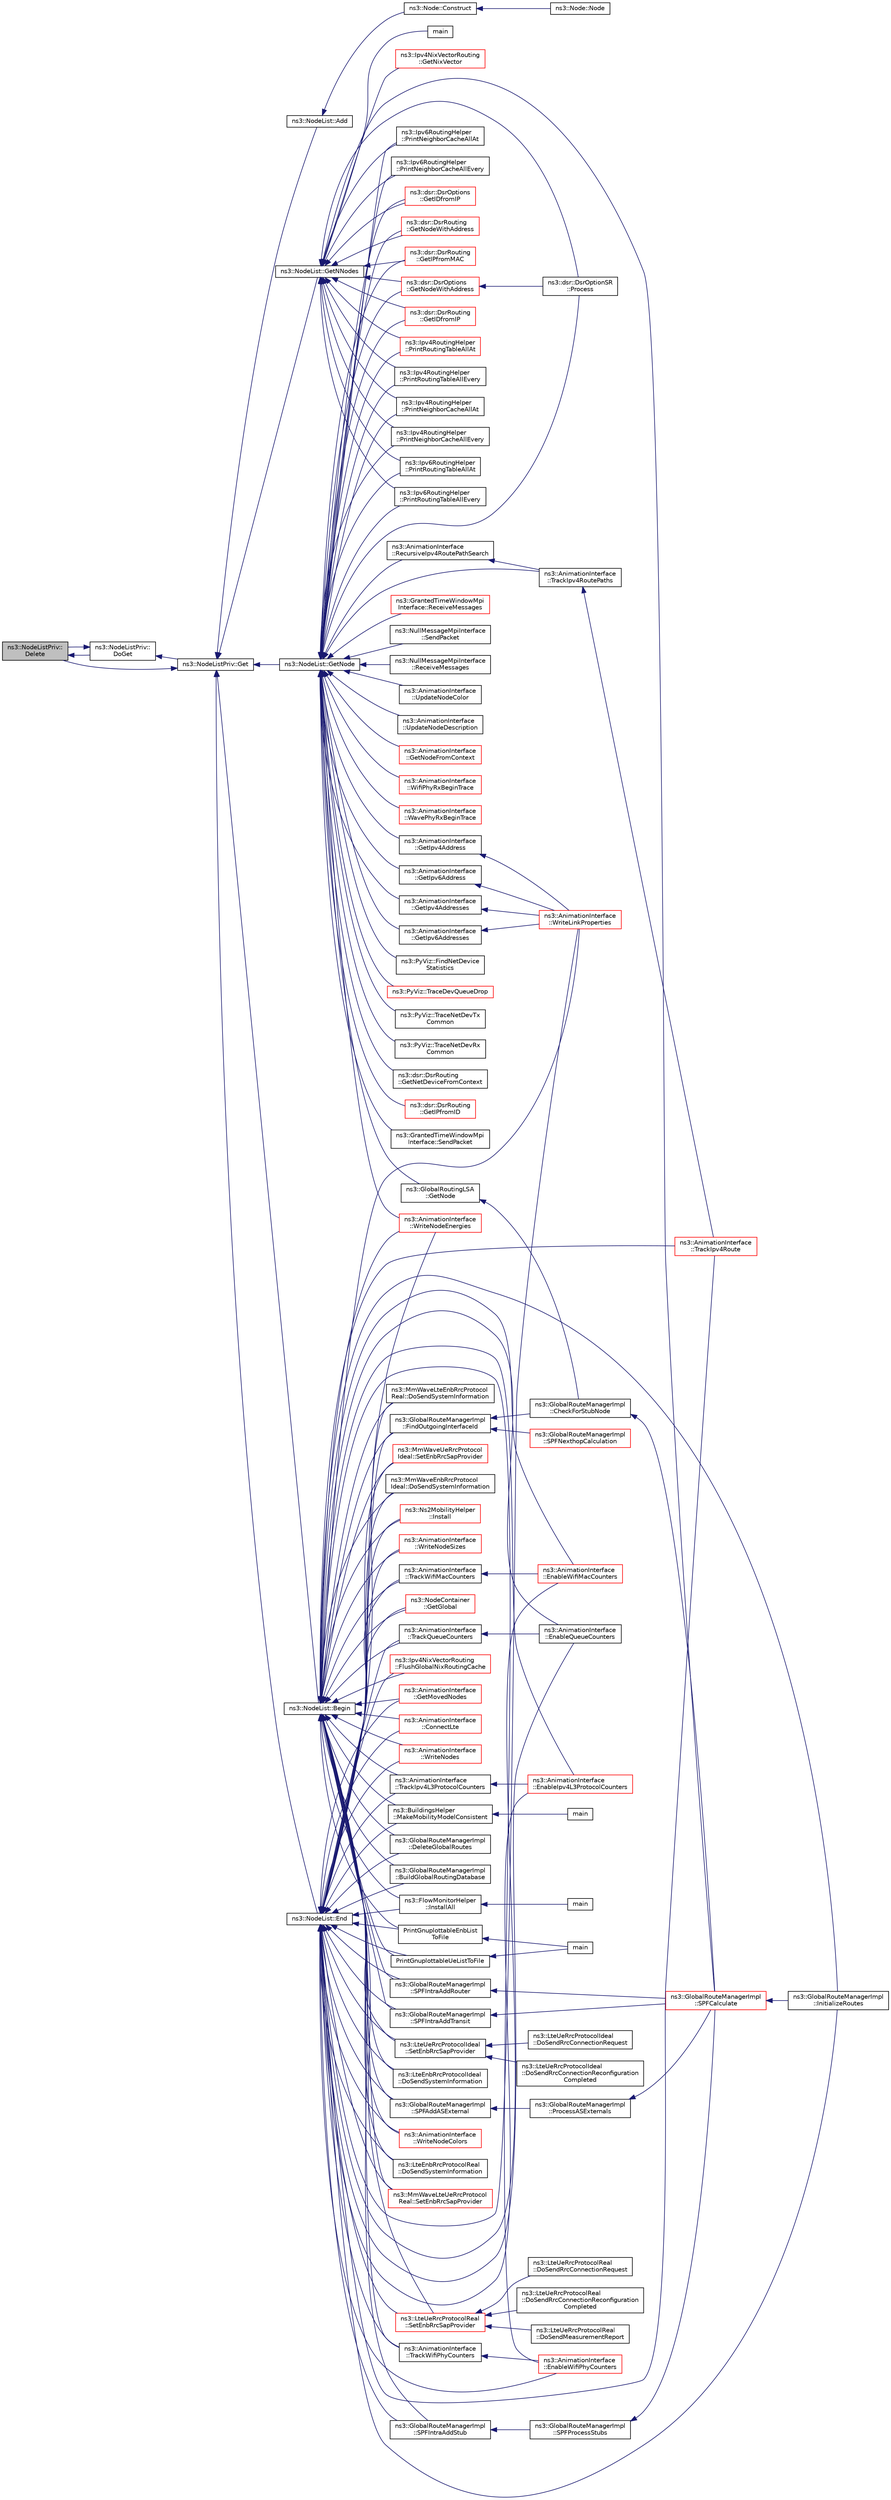 digraph "ns3::NodeListPriv::Delete"
{
  edge [fontname="Helvetica",fontsize="10",labelfontname="Helvetica",labelfontsize="10"];
  node [fontname="Helvetica",fontsize="10",shape=record];
  rankdir="LR";
  Node1 [label="ns3::NodeListPriv::\lDelete",height=0.2,width=0.4,color="black", fillcolor="grey75", style="filled", fontcolor="black"];
  Node1 -> Node2 [dir="back",color="midnightblue",fontsize="10",style="solid"];
  Node2 [label="ns3::NodeListPriv::\lDoGet",height=0.2,width=0.4,color="black", fillcolor="white", style="filled",URL="$d4/d49/classns3_1_1NodeListPriv.html#a6f0222de939567a488905f1c6876c4ca",tooltip="Get the node list object. "];
  Node2 -> Node3 [dir="back",color="midnightblue",fontsize="10",style="solid"];
  Node3 [label="ns3::NodeListPriv::Get",height=0.2,width=0.4,color="black", fillcolor="white", style="filled",URL="$d4/d49/classns3_1_1NodeListPriv.html#a746ce1482b3c1cf31d5a50cd55cffa92",tooltip="Get the node list object. "];
  Node3 -> Node1 [dir="back",color="midnightblue",fontsize="10",style="solid"];
  Node3 -> Node4 [dir="back",color="midnightblue",fontsize="10",style="solid"];
  Node4 [label="ns3::NodeList::Add",height=0.2,width=0.4,color="black", fillcolor="white", style="filled",URL="$d0/dd8/classns3_1_1NodeList.html#a92f9b44065e4f643bf8071a30ccddff6"];
  Node4 -> Node5 [dir="back",color="midnightblue",fontsize="10",style="solid"];
  Node5 [label="ns3::Node::Construct",height=0.2,width=0.4,color="black", fillcolor="white", style="filled",URL="$dd/ded/classns3_1_1Node.html#a42d5825649aeb147d7e5e49067b4bcb7",tooltip="Finish node&#39;s construction by setting the correct node ID. "];
  Node5 -> Node6 [dir="back",color="midnightblue",fontsize="10",style="solid"];
  Node6 [label="ns3::Node::Node",height=0.2,width=0.4,color="black", fillcolor="white", style="filled",URL="$dd/ded/classns3_1_1Node.html#acafd181365f06486940e936c90e90e21"];
  Node3 -> Node7 [dir="back",color="midnightblue",fontsize="10",style="solid"];
  Node7 [label="ns3::NodeList::Begin",height=0.2,width=0.4,color="black", fillcolor="white", style="filled",URL="$d0/dd8/classns3_1_1NodeList.html#a93d2211831f5cb71d1dbb721e2721d7f"];
  Node7 -> Node8 [dir="back",color="midnightblue",fontsize="10",style="solid"];
  Node8 [label="ns3::BuildingsHelper\l::MakeMobilityModelConsistent",height=0.2,width=0.4,color="black", fillcolor="white", style="filled",URL="$d6/d04/classns3_1_1BuildingsHelper.html#a1ba0e6a41145c830b79105bef420b883"];
  Node8 -> Node9 [dir="back",color="midnightblue",fontsize="10",style="solid"];
  Node9 [label="main",height=0.2,width=0.4,color="black", fillcolor="white", style="filled",URL="$d4/da7/lena-profiling_8cc.html#a0ddf1224851353fc92bfbff6f499fa97"];
  Node7 -> Node10 [dir="back",color="midnightblue",fontsize="10",style="solid"];
  Node10 [label="ns3::FlowMonitorHelper\l::InstallAll",height=0.2,width=0.4,color="black", fillcolor="white", style="filled",URL="$d5/d2d/classns3_1_1FlowMonitorHelper.html#a722b383a10c5a959576f3bfee8d4374f",tooltip="Enable flow monitoring on all nodes. "];
  Node10 -> Node11 [dir="back",color="midnightblue",fontsize="10",style="solid"];
  Node11 [label="main",height=0.2,width=0.4,color="black", fillcolor="white", style="filled",URL="$d3/d7b/adaptive-red-tests_8cc.html#a0ddf1224851353fc92bfbff6f499fa97"];
  Node7 -> Node12 [dir="back",color="midnightblue",fontsize="10",style="solid"];
  Node12 [label="ns3::GlobalRouteManagerImpl\l::DeleteGlobalRoutes",height=0.2,width=0.4,color="black", fillcolor="white", style="filled",URL="$d5/dab/classns3_1_1GlobalRouteManagerImpl.html#a74aa2a4b5dc2015b6424cb307fcc2d1a",tooltip="Delete all static routes on all nodes that have a GlobalRouterInterface. "];
  Node7 -> Node13 [dir="back",color="midnightblue",fontsize="10",style="solid"];
  Node13 [label="ns3::GlobalRouteManagerImpl\l::BuildGlobalRoutingDatabase",height=0.2,width=0.4,color="black", fillcolor="white", style="filled",URL="$d5/dab/classns3_1_1GlobalRouteManagerImpl.html#a4354ed5c5b4b26f9593991e9254a1370",tooltip="Build the routing database by gathering Link State Advertisements from each node exporting a GlobalRo..."];
  Node7 -> Node14 [dir="back",color="midnightblue",fontsize="10",style="solid"];
  Node14 [label="ns3::GlobalRouteManagerImpl\l::InitializeRoutes",height=0.2,width=0.4,color="black", fillcolor="white", style="filled",URL="$d5/dab/classns3_1_1GlobalRouteManagerImpl.html#a25f57b2c41927c1a3f0bbba596accb6b",tooltip="Compute routes using a Dijkstra SPF computation and populate per-node forwarding tables. "];
  Node7 -> Node15 [dir="back",color="midnightblue",fontsize="10",style="solid"];
  Node15 [label="ns3::GlobalRouteManagerImpl\l::SPFAddASExternal",height=0.2,width=0.4,color="black", fillcolor="white", style="filled",URL="$d5/dab/classns3_1_1GlobalRouteManagerImpl.html#a0ccd93a5b90948571d2b762d4219c65d",tooltip="Add an external route to the routing tables. "];
  Node15 -> Node16 [dir="back",color="midnightblue",fontsize="10",style="solid"];
  Node16 [label="ns3::GlobalRouteManagerImpl\l::ProcessASExternals",height=0.2,width=0.4,color="black", fillcolor="white", style="filled",URL="$d5/dab/classns3_1_1GlobalRouteManagerImpl.html#a1b3aa701b33156b04d351f33e3ebdcb4",tooltip="Process Autonomous Systems (AS) External LSA. "];
  Node16 -> Node17 [dir="back",color="midnightblue",fontsize="10",style="solid"];
  Node17 [label="ns3::GlobalRouteManagerImpl\l::SPFCalculate",height=0.2,width=0.4,color="red", fillcolor="white", style="filled",URL="$d5/dab/classns3_1_1GlobalRouteManagerImpl.html#a03cdea3013a73c90ae8d67946b237c45",tooltip="Calculate the shortest path first (SPF) tree. "];
  Node17 -> Node14 [dir="back",color="midnightblue",fontsize="10",style="solid"];
  Node7 -> Node18 [dir="back",color="midnightblue",fontsize="10",style="solid"];
  Node18 [label="ns3::GlobalRouteManagerImpl\l::SPFIntraAddStub",height=0.2,width=0.4,color="black", fillcolor="white", style="filled",URL="$d5/dab/classns3_1_1GlobalRouteManagerImpl.html#ac939f5c304a02470c566b99699db402c",tooltip="Add a stub to the routing tables. "];
  Node18 -> Node19 [dir="back",color="midnightblue",fontsize="10",style="solid"];
  Node19 [label="ns3::GlobalRouteManagerImpl\l::SPFProcessStubs",height=0.2,width=0.4,color="black", fillcolor="white", style="filled",URL="$d5/dab/classns3_1_1GlobalRouteManagerImpl.html#a3d43e1ea8faefbbb7139b2ede6315cbb",tooltip="Process Stub nodes. "];
  Node19 -> Node17 [dir="back",color="midnightblue",fontsize="10",style="solid"];
  Node7 -> Node20 [dir="back",color="midnightblue",fontsize="10",style="solid"];
  Node20 [label="ns3::GlobalRouteManagerImpl\l::FindOutgoingInterfaceId",height=0.2,width=0.4,color="black", fillcolor="white", style="filled",URL="$d5/dab/classns3_1_1GlobalRouteManagerImpl.html#a55b3c7bf042d95de52cf56cc6699dc9a",tooltip="Return the interface number corresponding to a given IP address and mask. "];
  Node20 -> Node21 [dir="back",color="midnightblue",fontsize="10",style="solid"];
  Node21 [label="ns3::GlobalRouteManagerImpl\l::SPFNexthopCalculation",height=0.2,width=0.4,color="red", fillcolor="white", style="filled",URL="$d5/dab/classns3_1_1GlobalRouteManagerImpl.html#ab082a78c423009f77c9cfe9018d40021",tooltip="Calculate nexthop from root through V (parent) to vertex W (destination) with given distance from roo..."];
  Node20 -> Node22 [dir="back",color="midnightblue",fontsize="10",style="solid"];
  Node22 [label="ns3::GlobalRouteManagerImpl\l::CheckForStubNode",height=0.2,width=0.4,color="black", fillcolor="white", style="filled",URL="$d5/dab/classns3_1_1GlobalRouteManagerImpl.html#a84085f1fc0b4d7c9d18bf0145df3e01c",tooltip="Test if a node is a stub, from an OSPF sense. "];
  Node22 -> Node17 [dir="back",color="midnightblue",fontsize="10",style="solid"];
  Node7 -> Node23 [dir="back",color="midnightblue",fontsize="10",style="solid"];
  Node23 [label="ns3::GlobalRouteManagerImpl\l::SPFIntraAddRouter",height=0.2,width=0.4,color="black", fillcolor="white", style="filled",URL="$d5/dab/classns3_1_1GlobalRouteManagerImpl.html#adc0725b441a01d02bc4db842771a36d5",tooltip="Add a host route to the routing tables. "];
  Node23 -> Node17 [dir="back",color="midnightblue",fontsize="10",style="solid"];
  Node7 -> Node24 [dir="back",color="midnightblue",fontsize="10",style="solid"];
  Node24 [label="ns3::GlobalRouteManagerImpl\l::SPFIntraAddTransit",height=0.2,width=0.4,color="black", fillcolor="white", style="filled",URL="$d5/dab/classns3_1_1GlobalRouteManagerImpl.html#aaafd698f94e453e3fe41f08bd62867be",tooltip="Add a transit to the routing tables. "];
  Node24 -> Node17 [dir="back",color="midnightblue",fontsize="10",style="solid"];
  Node7 -> Node25 [dir="back",color="midnightblue",fontsize="10",style="solid"];
  Node25 [label="PrintGnuplottableUeListToFile",height=0.2,width=0.4,color="black", fillcolor="white", style="filled",URL="$d9/d7b/lena-distributed-ffr_8cc.html#ad818a3dd4c090b8ecaba926e5272c409"];
  Node25 -> Node26 [dir="back",color="midnightblue",fontsize="10",style="solid"];
  Node26 [label="main",height=0.2,width=0.4,color="black", fillcolor="white", style="filled",URL="$d9/d7b/lena-distributed-ffr_8cc.html#a0ddf1224851353fc92bfbff6f499fa97"];
  Node7 -> Node27 [dir="back",color="midnightblue",fontsize="10",style="solid"];
  Node27 [label="PrintGnuplottableEnbList\lToFile",height=0.2,width=0.4,color="black", fillcolor="white", style="filled",URL="$d9/d7b/lena-distributed-ffr_8cc.html#a7e3aa5272ba032faa7717e0f3ba2f73d"];
  Node27 -> Node26 [dir="back",color="midnightblue",fontsize="10",style="solid"];
  Node7 -> Node28 [dir="back",color="midnightblue",fontsize="10",style="solid"];
  Node28 [label="ns3::LteUeRrcProtocolIdeal\l::SetEnbRrcSapProvider",height=0.2,width=0.4,color="black", fillcolor="white", style="filled",URL="$de/dc6/classns3_1_1LteUeRrcProtocolIdeal.html#a86373f892a016ce3ea48859450e5bdd9"];
  Node28 -> Node29 [dir="back",color="midnightblue",fontsize="10",style="solid"];
  Node29 [label="ns3::LteUeRrcProtocolIdeal\l::DoSendRrcConnectionRequest",height=0.2,width=0.4,color="black", fillcolor="white", style="filled",URL="$de/dc6/classns3_1_1LteUeRrcProtocolIdeal.html#aba69a27c58dff7088f0b9e84da9c830c"];
  Node28 -> Node30 [dir="back",color="midnightblue",fontsize="10",style="solid"];
  Node30 [label="ns3::LteUeRrcProtocolIdeal\l::DoSendRrcConnectionReconfiguration\lCompleted",height=0.2,width=0.4,color="black", fillcolor="white", style="filled",URL="$de/dc6/classns3_1_1LteUeRrcProtocolIdeal.html#a7a67d7e0ca99d8085900dd73cbc694b6"];
  Node7 -> Node31 [dir="back",color="midnightblue",fontsize="10",style="solid"];
  Node31 [label="ns3::LteEnbRrcProtocolIdeal\l::DoSendSystemInformation",height=0.2,width=0.4,color="black", fillcolor="white", style="filled",URL="$d4/d63/classns3_1_1LteEnbRrcProtocolIdeal.html#ae0152051aabf49a2f42ba5c5a651a2a5"];
  Node7 -> Node32 [dir="back",color="midnightblue",fontsize="10",style="solid"];
  Node32 [label="ns3::LteUeRrcProtocolReal\l::SetEnbRrcSapProvider",height=0.2,width=0.4,color="red", fillcolor="white", style="filled",URL="$df/d48/classns3_1_1LteUeRrcProtocolReal.html#a332253a9f192cd34ed5e8840ce84e474"];
  Node32 -> Node33 [dir="back",color="midnightblue",fontsize="10",style="solid"];
  Node33 [label="ns3::LteUeRrcProtocolReal\l::DoSendRrcConnectionRequest",height=0.2,width=0.4,color="black", fillcolor="white", style="filled",URL="$df/d48/classns3_1_1LteUeRrcProtocolReal.html#af1f7ba46dc2b2a1e13dcde81ec7afea4"];
  Node32 -> Node34 [dir="back",color="midnightblue",fontsize="10",style="solid"];
  Node34 [label="ns3::LteUeRrcProtocolReal\l::DoSendRrcConnectionReconfiguration\lCompleted",height=0.2,width=0.4,color="black", fillcolor="white", style="filled",URL="$df/d48/classns3_1_1LteUeRrcProtocolReal.html#a3f28203afd2430174ef52e0a37708ff1"];
  Node32 -> Node35 [dir="back",color="midnightblue",fontsize="10",style="solid"];
  Node35 [label="ns3::LteUeRrcProtocolReal\l::DoSendMeasurementReport",height=0.2,width=0.4,color="black", fillcolor="white", style="filled",URL="$df/d48/classns3_1_1LteUeRrcProtocolReal.html#ac41ee20df1ad7487e5567e42af85a240"];
  Node7 -> Node36 [dir="back",color="midnightblue",fontsize="10",style="solid"];
  Node36 [label="ns3::LteEnbRrcProtocolReal\l::DoSendSystemInformation",height=0.2,width=0.4,color="black", fillcolor="white", style="filled",URL="$d0/d88/classns3_1_1LteEnbRrcProtocolReal.html#a7e03d04b3442cee4c3debfbb3f8b6e74"];
  Node7 -> Node37 [dir="back",color="midnightblue",fontsize="10",style="solid"];
  Node37 [label="ns3::MmWaveLteUeRrcProtocol\lReal::SetEnbRrcSapProvider",height=0.2,width=0.4,color="red", fillcolor="white", style="filled",URL="$df/d69/classns3_1_1MmWaveLteUeRrcProtocolReal.html#adbb0955b254fae63826a9f90c8dc2113"];
  Node7 -> Node38 [dir="back",color="midnightblue",fontsize="10",style="solid"];
  Node38 [label="ns3::MmWaveLteEnbRrcProtocol\lReal::DoSendSystemInformation",height=0.2,width=0.4,color="black", fillcolor="white", style="filled",URL="$dd/dda/classns3_1_1MmWaveLteEnbRrcProtocolReal.html#a9ab6593e094fbacc948e933c1ae5d20a"];
  Node7 -> Node39 [dir="back",color="midnightblue",fontsize="10",style="solid"];
  Node39 [label="ns3::MmWaveUeRrcProtocol\lIdeal::SetEnbRrcSapProvider",height=0.2,width=0.4,color="red", fillcolor="white", style="filled",URL="$d3/d0f/classns3_1_1MmWaveUeRrcProtocolIdeal.html#adff64b34a950c009747c19c5510700bf"];
  Node7 -> Node40 [dir="back",color="midnightblue",fontsize="10",style="solid"];
  Node40 [label="ns3::MmWaveEnbRrcProtocol\lIdeal::DoSendSystemInformation",height=0.2,width=0.4,color="black", fillcolor="white", style="filled",URL="$d1/d90/classns3_1_1MmWaveEnbRrcProtocolIdeal.html#ace31b251b4e6641dad8e995e2b38e3fe"];
  Node7 -> Node41 [dir="back",color="midnightblue",fontsize="10",style="solid"];
  Node41 [label="ns3::Ns2MobilityHelper\l::Install",height=0.2,width=0.4,color="red", fillcolor="white", style="filled",URL="$d1/d5b/classns3_1_1Ns2MobilityHelper.html#ae54f17492e3efd54ff7501566fc6e9cf"];
  Node7 -> Node42 [dir="back",color="midnightblue",fontsize="10",style="solid"];
  Node42 [label="ns3::AnimationInterface\l::EnableWifiPhyCounters",height=0.2,width=0.4,color="red", fillcolor="white", style="filled",URL="$d6/d1a/classns3_1_1AnimationInterface.html#a9e0e3d4c754d00f9f2030a35a664ee26",tooltip="Enable tracking of Wifi Phy Counters such as TxDrop, RxDrop. "];
  Node7 -> Node43 [dir="back",color="midnightblue",fontsize="10",style="solid"];
  Node43 [label="ns3::AnimationInterface\l::EnableWifiMacCounters",height=0.2,width=0.4,color="red", fillcolor="white", style="filled",URL="$d6/d1a/classns3_1_1AnimationInterface.html#aa3c65722df896f7ebd0543bbe8d8be4b",tooltip="Enable tracking of Wifi Mac Counters such as Tx, TxDrop, Rx, RxDrop. "];
  Node7 -> Node44 [dir="back",color="midnightblue",fontsize="10",style="solid"];
  Node44 [label="ns3::AnimationInterface\l::EnableQueueCounters",height=0.2,width=0.4,color="black", fillcolor="white", style="filled",URL="$d6/d1a/classns3_1_1AnimationInterface.html#ae521d5b7b73a3dbc990d8660a2f978a9",tooltip="Enable tracking of Queue Counters such as Enqueue, Dequeue, Queue Drops. "];
  Node7 -> Node45 [dir="back",color="midnightblue",fontsize="10",style="solid"];
  Node45 [label="ns3::AnimationInterface\l::EnableIpv4L3ProtocolCounters",height=0.2,width=0.4,color="red", fillcolor="white", style="filled",URL="$d6/d1a/classns3_1_1AnimationInterface.html#a4c348971ef3ec69828cf81ecb6dea2c4",tooltip="Enable tracking of Ipv4 L3 Protocol Counters such as Tx, Rx, Drop. "];
  Node7 -> Node46 [dir="back",color="midnightblue",fontsize="10",style="solid"];
  Node46 [label="ns3::AnimationInterface\l::GetMovedNodes",height=0.2,width=0.4,color="red", fillcolor="white", style="filled",URL="$d6/d1a/classns3_1_1AnimationInterface.html#a8300c09c59cb4030840a9b1dc683cdc3"];
  Node7 -> Node47 [dir="back",color="midnightblue",fontsize="10",style="solid"];
  Node47 [label="ns3::AnimationInterface\l::ConnectLte",height=0.2,width=0.4,color="red", fillcolor="white", style="filled",URL="$d6/d1a/classns3_1_1AnimationInterface.html#a921e35bb00b2d0032dde4147bd2a200e",tooltip="Connect LTE function. "];
  Node7 -> Node48 [dir="back",color="midnightblue",fontsize="10",style="solid"];
  Node48 [label="ns3::AnimationInterface\l::WriteLinkProperties",height=0.2,width=0.4,color="red", fillcolor="white", style="filled",URL="$d6/d1a/classns3_1_1AnimationInterface.html#a458296bfceb6bd8b53b4c9bf38b5fdc7",tooltip="Write link properties function. "];
  Node7 -> Node49 [dir="back",color="midnightblue",fontsize="10",style="solid"];
  Node49 [label="ns3::AnimationInterface\l::WriteNodes",height=0.2,width=0.4,color="red", fillcolor="white", style="filled",URL="$d6/d1a/classns3_1_1AnimationInterface.html#abf98081f1a5ff14401187b5e135aa6a9",tooltip="Write nodes function. "];
  Node7 -> Node50 [dir="back",color="midnightblue",fontsize="10",style="solid"];
  Node50 [label="ns3::AnimationInterface\l::WriteNodeColors",height=0.2,width=0.4,color="red", fillcolor="white", style="filled",URL="$d6/d1a/classns3_1_1AnimationInterface.html#ac5c5f326ca346e340a0a3e9ec50d94ee",tooltip="Write node colors function. "];
  Node7 -> Node51 [dir="back",color="midnightblue",fontsize="10",style="solid"];
  Node51 [label="ns3::AnimationInterface\l::WriteNodeSizes",height=0.2,width=0.4,color="red", fillcolor="white", style="filled",URL="$d6/d1a/classns3_1_1AnimationInterface.html#a085198bcb57441ab8d46790e5dccf2e3",tooltip="Write node sizes function. "];
  Node7 -> Node52 [dir="back",color="midnightblue",fontsize="10",style="solid"];
  Node52 [label="ns3::AnimationInterface\l::WriteNodeEnergies",height=0.2,width=0.4,color="red", fillcolor="white", style="filled",URL="$d6/d1a/classns3_1_1AnimationInterface.html#a8a7475d05d49943291911223cc4d4276",tooltip="Write node energies function. "];
  Node7 -> Node53 [dir="back",color="midnightblue",fontsize="10",style="solid"];
  Node53 [label="ns3::AnimationInterface\l::TrackQueueCounters",height=0.2,width=0.4,color="black", fillcolor="white", style="filled",URL="$d6/d1a/classns3_1_1AnimationInterface.html#a0a01b75b4ad3aa055bf877a4c0cf8262",tooltip="Track queue counters function. "];
  Node53 -> Node44 [dir="back",color="midnightblue",fontsize="10",style="solid"];
  Node7 -> Node54 [dir="back",color="midnightblue",fontsize="10",style="solid"];
  Node54 [label="ns3::AnimationInterface\l::TrackWifiMacCounters",height=0.2,width=0.4,color="black", fillcolor="white", style="filled",URL="$d6/d1a/classns3_1_1AnimationInterface.html#ad9f148d5ae0c5e95fdafe3f853f7d585",tooltip="Track wifi MAC counters function. "];
  Node54 -> Node43 [dir="back",color="midnightblue",fontsize="10",style="solid"];
  Node7 -> Node55 [dir="back",color="midnightblue",fontsize="10",style="solid"];
  Node55 [label="ns3::AnimationInterface\l::TrackWifiPhyCounters",height=0.2,width=0.4,color="black", fillcolor="white", style="filled",URL="$d6/d1a/classns3_1_1AnimationInterface.html#a5305dd33917a4c394b1c44ab5ae41bc9",tooltip="Track wifi phy counters function. "];
  Node55 -> Node42 [dir="back",color="midnightblue",fontsize="10",style="solid"];
  Node7 -> Node56 [dir="back",color="midnightblue",fontsize="10",style="solid"];
  Node56 [label="ns3::AnimationInterface\l::TrackIpv4L3ProtocolCounters",height=0.2,width=0.4,color="black", fillcolor="white", style="filled",URL="$d6/d1a/classns3_1_1AnimationInterface.html#aec7103d50811eae3919df131fa2afab2",tooltip="Track IPv4 L3 protocol counters function. "];
  Node56 -> Node45 [dir="back",color="midnightblue",fontsize="10",style="solid"];
  Node7 -> Node57 [dir="back",color="midnightblue",fontsize="10",style="solid"];
  Node57 [label="ns3::AnimationInterface\l::TrackIpv4Route",height=0.2,width=0.4,color="red", fillcolor="white", style="filled",URL="$d6/d1a/classns3_1_1AnimationInterface.html#a9af10e9e963b8bcd3eae43d63025dac0",tooltip="Track IPv4 router function. "];
  Node7 -> Node58 [dir="back",color="midnightblue",fontsize="10",style="solid"];
  Node58 [label="ns3::NodeContainer\l::GetGlobal",height=0.2,width=0.4,color="red", fillcolor="white", style="filled",URL="$df/d97/classns3_1_1NodeContainer.html#a687e8f9ceb74d0ce3b06591c9f44c9ed",tooltip="Create a NodeContainer that contains a list of all nodes created through NodeContainer::Create() and ..."];
  Node7 -> Node59 [dir="back",color="midnightblue",fontsize="10",style="solid"];
  Node59 [label="ns3::Ipv4NixVectorRouting\l::FlushGlobalNixRoutingCache",height=0.2,width=0.4,color="red", fillcolor="white", style="filled",URL="$dd/db8/classns3_1_1Ipv4NixVectorRouting.html#acbd7460ba116c4b5ff830fb1d60a13ea",tooltip="Called when run-time link topology change occurs which iterates through the node list and flushes any..."];
  Node3 -> Node60 [dir="back",color="midnightblue",fontsize="10",style="solid"];
  Node60 [label="ns3::NodeList::End",height=0.2,width=0.4,color="black", fillcolor="white", style="filled",URL="$d0/dd8/classns3_1_1NodeList.html#a027a558c16e6078e25c7ffc67becb559"];
  Node60 -> Node8 [dir="back",color="midnightblue",fontsize="10",style="solid"];
  Node60 -> Node10 [dir="back",color="midnightblue",fontsize="10",style="solid"];
  Node60 -> Node12 [dir="back",color="midnightblue",fontsize="10",style="solid"];
  Node60 -> Node13 [dir="back",color="midnightblue",fontsize="10",style="solid"];
  Node60 -> Node14 [dir="back",color="midnightblue",fontsize="10",style="solid"];
  Node60 -> Node15 [dir="back",color="midnightblue",fontsize="10",style="solid"];
  Node60 -> Node18 [dir="back",color="midnightblue",fontsize="10",style="solid"];
  Node60 -> Node20 [dir="back",color="midnightblue",fontsize="10",style="solid"];
  Node60 -> Node23 [dir="back",color="midnightblue",fontsize="10",style="solid"];
  Node60 -> Node24 [dir="back",color="midnightblue",fontsize="10",style="solid"];
  Node60 -> Node25 [dir="back",color="midnightblue",fontsize="10",style="solid"];
  Node60 -> Node27 [dir="back",color="midnightblue",fontsize="10",style="solid"];
  Node60 -> Node28 [dir="back",color="midnightblue",fontsize="10",style="solid"];
  Node60 -> Node31 [dir="back",color="midnightblue",fontsize="10",style="solid"];
  Node60 -> Node32 [dir="back",color="midnightblue",fontsize="10",style="solid"];
  Node60 -> Node36 [dir="back",color="midnightblue",fontsize="10",style="solid"];
  Node60 -> Node37 [dir="back",color="midnightblue",fontsize="10",style="solid"];
  Node60 -> Node38 [dir="back",color="midnightblue",fontsize="10",style="solid"];
  Node60 -> Node39 [dir="back",color="midnightblue",fontsize="10",style="solid"];
  Node60 -> Node40 [dir="back",color="midnightblue",fontsize="10",style="solid"];
  Node60 -> Node41 [dir="back",color="midnightblue",fontsize="10",style="solid"];
  Node60 -> Node42 [dir="back",color="midnightblue",fontsize="10",style="solid"];
  Node60 -> Node43 [dir="back",color="midnightblue",fontsize="10",style="solid"];
  Node60 -> Node44 [dir="back",color="midnightblue",fontsize="10",style="solid"];
  Node60 -> Node45 [dir="back",color="midnightblue",fontsize="10",style="solid"];
  Node60 -> Node46 [dir="back",color="midnightblue",fontsize="10",style="solid"];
  Node60 -> Node47 [dir="back",color="midnightblue",fontsize="10",style="solid"];
  Node60 -> Node48 [dir="back",color="midnightblue",fontsize="10",style="solid"];
  Node60 -> Node49 [dir="back",color="midnightblue",fontsize="10",style="solid"];
  Node60 -> Node50 [dir="back",color="midnightblue",fontsize="10",style="solid"];
  Node60 -> Node51 [dir="back",color="midnightblue",fontsize="10",style="solid"];
  Node60 -> Node52 [dir="back",color="midnightblue",fontsize="10",style="solid"];
  Node60 -> Node53 [dir="back",color="midnightblue",fontsize="10",style="solid"];
  Node60 -> Node54 [dir="back",color="midnightblue",fontsize="10",style="solid"];
  Node60 -> Node55 [dir="back",color="midnightblue",fontsize="10",style="solid"];
  Node60 -> Node56 [dir="back",color="midnightblue",fontsize="10",style="solid"];
  Node60 -> Node57 [dir="back",color="midnightblue",fontsize="10",style="solid"];
  Node60 -> Node58 [dir="back",color="midnightblue",fontsize="10",style="solid"];
  Node60 -> Node59 [dir="back",color="midnightblue",fontsize="10",style="solid"];
  Node3 -> Node61 [dir="back",color="midnightblue",fontsize="10",style="solid"];
  Node61 [label="ns3::NodeList::GetNode",height=0.2,width=0.4,color="black", fillcolor="white", style="filled",URL="$d0/dd8/classns3_1_1NodeList.html#a80ac09977d48d29db5c704ac8483cf6c"];
  Node61 -> Node62 [dir="back",color="midnightblue",fontsize="10",style="solid"];
  Node62 [label="ns3::dsr::DsrOptions\l::GetIDfromIP",height=0.2,width=0.4,color="red", fillcolor="white", style="filled",URL="$d7/d7e/classns3_1_1dsr_1_1DsrOptions.html#a7e53a9a0421c607e17866e7dd0dd5440",tooltip="Get the node id with Ipv4Address. "];
  Node61 -> Node63 [dir="back",color="midnightblue",fontsize="10",style="solid"];
  Node63 [label="ns3::dsr::DsrOptions\l::GetNodeWithAddress",height=0.2,width=0.4,color="red", fillcolor="white", style="filled",URL="$d7/d7e/classns3_1_1dsr_1_1DsrOptions.html#a1a91f820f3d754a477a54bad547ca659",tooltip="Get the node object with Ipv4Address. "];
  Node63 -> Node64 [dir="back",color="midnightblue",fontsize="10",style="solid"];
  Node64 [label="ns3::dsr::DsrOptionSR\l::Process",height=0.2,width=0.4,color="black", fillcolor="white", style="filled",URL="$d8/d06/classns3_1_1dsr_1_1DsrOptionSR.html#a3136e1503dc9a7cb1f8294d929c4e349",tooltip="Process method. "];
  Node61 -> Node64 [dir="back",color="midnightblue",fontsize="10",style="solid"];
  Node61 -> Node65 [dir="back",color="midnightblue",fontsize="10",style="solid"];
  Node65 [label="ns3::dsr::DsrRouting\l::GetNetDeviceFromContext",height=0.2,width=0.4,color="black", fillcolor="white", style="filled",URL="$df/d32/classns3_1_1dsr_1_1DsrRouting.html#a5160f9f3016a0ee25fd5d52be1e4d51e",tooltip="Get the netdevice from the context. "];
  Node61 -> Node66 [dir="back",color="midnightblue",fontsize="10",style="solid"];
  Node66 [label="ns3::dsr::DsrRouting\l::GetNodeWithAddress",height=0.2,width=0.4,color="red", fillcolor="white", style="filled",URL="$df/d32/classns3_1_1dsr_1_1DsrRouting.html#aa301f5bb9481fe5392297015328e6332",tooltip="Get the node with give ip address. "];
  Node61 -> Node67 [dir="back",color="midnightblue",fontsize="10",style="solid"];
  Node67 [label="ns3::dsr::DsrRouting\l::GetIPfromMAC",height=0.2,width=0.4,color="red", fillcolor="white", style="filled",URL="$df/d32/classns3_1_1dsr_1_1DsrRouting.html#a5914e79eec0e5e33be08f55321e8aaea",tooltip="Get the Ip address from mac address. "];
  Node61 -> Node68 [dir="back",color="midnightblue",fontsize="10",style="solid"];
  Node68 [label="ns3::dsr::DsrRouting\l::GetIDfromIP",height=0.2,width=0.4,color="red", fillcolor="white", style="filled",URL="$df/d32/classns3_1_1dsr_1_1DsrRouting.html#a4593e50d5f36e9b9b013fe0422067c44",tooltip="Get the node id from ip address. "];
  Node61 -> Node69 [dir="back",color="midnightblue",fontsize="10",style="solid"];
  Node69 [label="ns3::dsr::DsrRouting\l::GetIPfromID",height=0.2,width=0.4,color="red", fillcolor="white", style="filled",URL="$df/d32/classns3_1_1dsr_1_1DsrRouting.html#abaf6e655b3bf50d3002c3739409d23a6",tooltip="Get the ip address from id. "];
  Node61 -> Node70 [dir="back",color="midnightblue",fontsize="10",style="solid"];
  Node70 [label="ns3::Ipv4RoutingHelper\l::PrintRoutingTableAllAt",height=0.2,width=0.4,color="red", fillcolor="white", style="filled",URL="$df/d4e/classns3_1_1Ipv4RoutingHelper.html#a10d8ba23eca330de968fdfbca2730ec3",tooltip="prints the routing tables of all nodes at a particular time. "];
  Node61 -> Node71 [dir="back",color="midnightblue",fontsize="10",style="solid"];
  Node71 [label="ns3::Ipv4RoutingHelper\l::PrintRoutingTableAllEvery",height=0.2,width=0.4,color="black", fillcolor="white", style="filled",URL="$df/d4e/classns3_1_1Ipv4RoutingHelper.html#ae82209b94194b58afed38b80e92ed202",tooltip="prints the routing tables of all nodes at regular intervals specified by user. "];
  Node61 -> Node72 [dir="back",color="midnightblue",fontsize="10",style="solid"];
  Node72 [label="ns3::Ipv4RoutingHelper\l::PrintNeighborCacheAllAt",height=0.2,width=0.4,color="black", fillcolor="white", style="filled",URL="$df/d4e/classns3_1_1Ipv4RoutingHelper.html#ab74b74f056874f2058c1a1b2e0573049",tooltip="prints the neighbor cache of all nodes at a particular time. "];
  Node61 -> Node73 [dir="back",color="midnightblue",fontsize="10",style="solid"];
  Node73 [label="ns3::Ipv4RoutingHelper\l::PrintNeighborCacheAllEvery",height=0.2,width=0.4,color="black", fillcolor="white", style="filled",URL="$df/d4e/classns3_1_1Ipv4RoutingHelper.html#ab9a6ef81b586a23f92fc1595c52661de",tooltip="prints the neighbor cache of all nodes at regular intervals specified by user. "];
  Node61 -> Node74 [dir="back",color="midnightblue",fontsize="10",style="solid"];
  Node74 [label="ns3::Ipv6RoutingHelper\l::PrintRoutingTableAllAt",height=0.2,width=0.4,color="black", fillcolor="white", style="filled",URL="$d1/d7a/classns3_1_1Ipv6RoutingHelper.html#a02468528d712df0b6358c6d7bc56b23b",tooltip="prints the routing tables of all nodes at a particular time. "];
  Node61 -> Node75 [dir="back",color="midnightblue",fontsize="10",style="solid"];
  Node75 [label="ns3::Ipv6RoutingHelper\l::PrintRoutingTableAllEvery",height=0.2,width=0.4,color="black", fillcolor="white", style="filled",URL="$d1/d7a/classns3_1_1Ipv6RoutingHelper.html#a716a9e0881c5c0d1f8f3c728556a4473",tooltip="prints the routing tables of all nodes at regular intervals specified by user. "];
  Node61 -> Node76 [dir="back",color="midnightblue",fontsize="10",style="solid"];
  Node76 [label="ns3::Ipv6RoutingHelper\l::PrintNeighborCacheAllAt",height=0.2,width=0.4,color="black", fillcolor="white", style="filled",URL="$d1/d7a/classns3_1_1Ipv6RoutingHelper.html#a3fb619b1828a73f8c4a77ba1a64c6417",tooltip="prints the neighbor cache of all nodes at a particular time. "];
  Node61 -> Node77 [dir="back",color="midnightblue",fontsize="10",style="solid"];
  Node77 [label="ns3::Ipv6RoutingHelper\l::PrintNeighborCacheAllEvery",height=0.2,width=0.4,color="black", fillcolor="white", style="filled",URL="$d1/d7a/classns3_1_1Ipv6RoutingHelper.html#a623d584ad005d7b9f5c6d43b34007243",tooltip="prints the neighbor cache of all nodes at regular intervals specified by user. "];
  Node61 -> Node78 [dir="back",color="midnightblue",fontsize="10",style="solid"];
  Node78 [label="ns3::GlobalRoutingLSA\l::GetNode",height=0.2,width=0.4,color="black", fillcolor="white", style="filled",URL="$dc/dd1/classns3_1_1GlobalRoutingLSA.html#abcca1c85e5cd06ee417fd1ab264b93ba",tooltip="Get the Node pointer of the node that originated this LSA. "];
  Node78 -> Node22 [dir="back",color="midnightblue",fontsize="10",style="solid"];
  Node61 -> Node79 [dir="back",color="midnightblue",fontsize="10",style="solid"];
  Node79 [label="ns3::GrantedTimeWindowMpi\lInterface::SendPacket",height=0.2,width=0.4,color="black", fillcolor="white", style="filled",URL="$da/db3/classns3_1_1GrantedTimeWindowMpiInterface.html#ac3b6bb4ae10c6e49001d664871b201c6"];
  Node61 -> Node80 [dir="back",color="midnightblue",fontsize="10",style="solid"];
  Node80 [label="ns3::GrantedTimeWindowMpi\lInterface::ReceiveMessages",height=0.2,width=0.4,color="red", fillcolor="white", style="filled",URL="$da/db3/classns3_1_1GrantedTimeWindowMpiInterface.html#a25a6699dcab1ab2e348e0b5a2c90aa42"];
  Node61 -> Node81 [dir="back",color="midnightblue",fontsize="10",style="solid"];
  Node81 [label="ns3::NullMessageMpiInterface\l::SendPacket",height=0.2,width=0.4,color="black", fillcolor="white", style="filled",URL="$d0/d9f/classns3_1_1NullMessageMpiInterface.html#a5bef503661f681b69f0c69abda3ed25a"];
  Node61 -> Node82 [dir="back",color="midnightblue",fontsize="10",style="solid"];
  Node82 [label="ns3::NullMessageMpiInterface\l::ReceiveMessages",height=0.2,width=0.4,color="black", fillcolor="white", style="filled",URL="$d0/d9f/classns3_1_1NullMessageMpiInterface.html#a9ca96f3f6dc2df5f955505c441499430"];
  Node61 -> Node83 [dir="back",color="midnightblue",fontsize="10",style="solid"];
  Node83 [label="ns3::AnimationInterface\l::UpdateNodeColor",height=0.2,width=0.4,color="black", fillcolor="white", style="filled",URL="$d6/d1a/classns3_1_1AnimationInterface.html#a75ea0f6144a851e84dc698456ffbc945",tooltip="Helper function to update the node color. "];
  Node61 -> Node84 [dir="back",color="midnightblue",fontsize="10",style="solid"];
  Node84 [label="ns3::AnimationInterface\l::UpdateNodeDescription",height=0.2,width=0.4,color="black", fillcolor="white", style="filled",URL="$d6/d1a/classns3_1_1AnimationInterface.html#a093c37cd9802c236d441bcefba436a71",tooltip="Helper function to update the description for a given node. "];
  Node61 -> Node85 [dir="back",color="midnightblue",fontsize="10",style="solid"];
  Node85 [label="ns3::AnimationInterface\l::GetNodeFromContext",height=0.2,width=0.4,color="red", fillcolor="white", style="filled",URL="$d6/d1a/classns3_1_1AnimationInterface.html#a973c171db7344f875cb8e8ac6667688b"];
  Node61 -> Node86 [dir="back",color="midnightblue",fontsize="10",style="solid"];
  Node86 [label="ns3::AnimationInterface\l::WifiPhyRxBeginTrace",height=0.2,width=0.4,color="red", fillcolor="white", style="filled",URL="$d6/d1a/classns3_1_1AnimationInterface.html#ac0ad433cc67cc70e279b5ed8c006d762"];
  Node61 -> Node87 [dir="back",color="midnightblue",fontsize="10",style="solid"];
  Node87 [label="ns3::AnimationInterface\l::WavePhyRxBeginTrace",height=0.2,width=0.4,color="red", fillcolor="white", style="filled",URL="$d6/d1a/classns3_1_1AnimationInterface.html#af08889e9f06ddd922b5a179c374d0f21"];
  Node61 -> Node88 [dir="back",color="midnightblue",fontsize="10",style="solid"];
  Node88 [label="ns3::AnimationInterface\l::GetIpv4Address",height=0.2,width=0.4,color="black", fillcolor="white", style="filled",URL="$d6/d1a/classns3_1_1AnimationInterface.html#af000d578afa61b609866889aa38c4663"];
  Node88 -> Node48 [dir="back",color="midnightblue",fontsize="10",style="solid"];
  Node61 -> Node89 [dir="back",color="midnightblue",fontsize="10",style="solid"];
  Node89 [label="ns3::AnimationInterface\l::GetIpv6Address",height=0.2,width=0.4,color="black", fillcolor="white", style="filled",URL="$d6/d1a/classns3_1_1AnimationInterface.html#a89512d6e59613518d1b880e81ab6db1b"];
  Node89 -> Node48 [dir="back",color="midnightblue",fontsize="10",style="solid"];
  Node61 -> Node90 [dir="back",color="midnightblue",fontsize="10",style="solid"];
  Node90 [label="ns3::AnimationInterface\l::GetIpv4Addresses",height=0.2,width=0.4,color="black", fillcolor="white", style="filled",URL="$d6/d1a/classns3_1_1AnimationInterface.html#a73dca227bb2e3986b1ccfd83cdea2a4c"];
  Node90 -> Node48 [dir="back",color="midnightblue",fontsize="10",style="solid"];
  Node61 -> Node91 [dir="back",color="midnightblue",fontsize="10",style="solid"];
  Node91 [label="ns3::AnimationInterface\l::GetIpv6Addresses",height=0.2,width=0.4,color="black", fillcolor="white", style="filled",URL="$d6/d1a/classns3_1_1AnimationInterface.html#a6cb3ba286e8b93b93b1ef1e79ce4ee0e"];
  Node91 -> Node48 [dir="back",color="midnightblue",fontsize="10",style="solid"];
  Node61 -> Node52 [dir="back",color="midnightblue",fontsize="10",style="solid"];
  Node61 -> Node92 [dir="back",color="midnightblue",fontsize="10",style="solid"];
  Node92 [label="ns3::AnimationInterface\l::TrackIpv4RoutePaths",height=0.2,width=0.4,color="black", fillcolor="white", style="filled",URL="$d6/d1a/classns3_1_1AnimationInterface.html#a567537be97db5e22db679bf5d4a2c242",tooltip="Track IPv4 route paths function. "];
  Node92 -> Node57 [dir="back",color="midnightblue",fontsize="10",style="solid"];
  Node61 -> Node93 [dir="back",color="midnightblue",fontsize="10",style="solid"];
  Node93 [label="ns3::AnimationInterface\l::RecursiveIpv4RoutePathSearch",height=0.2,width=0.4,color="black", fillcolor="white", style="filled",URL="$d6/d1a/classns3_1_1AnimationInterface.html#acbffe52eaabf803a624ba0452b226017"];
  Node93 -> Node92 [dir="back",color="midnightblue",fontsize="10",style="solid"];
  Node61 -> Node94 [dir="back",color="midnightblue",fontsize="10",style="solid"];
  Node94 [label="ns3::PyViz::FindNetDevice\lStatistics",height=0.2,width=0.4,color="black", fillcolor="white", style="filled",URL="$db/d7c/classns3_1_1PyViz.html#ac86a6ebd5f988fa103787f3fe9d09113"];
  Node61 -> Node95 [dir="back",color="midnightblue",fontsize="10",style="solid"];
  Node95 [label="ns3::PyViz::TraceDevQueueDrop",height=0.2,width=0.4,color="red", fillcolor="white", style="filled",URL="$db/d7c/classns3_1_1PyViz.html#aca887271be7381092692957e7b15f3d8"];
  Node61 -> Node96 [dir="back",color="midnightblue",fontsize="10",style="solid"];
  Node96 [label="ns3::PyViz::TraceNetDevTx\lCommon",height=0.2,width=0.4,color="black", fillcolor="white", style="filled",URL="$db/d7c/classns3_1_1PyViz.html#a636f858be77ba74d25f68338776990d7"];
  Node61 -> Node97 [dir="back",color="midnightblue",fontsize="10",style="solid"];
  Node97 [label="ns3::PyViz::TraceNetDevRx\lCommon",height=0.2,width=0.4,color="black", fillcolor="white", style="filled",URL="$db/d7c/classns3_1_1PyViz.html#a9b8b6e5900fd7b1bdca524f3f9acc018"];
  Node3 -> Node98 [dir="back",color="midnightblue",fontsize="10",style="solid"];
  Node98 [label="ns3::NodeList::GetNNodes",height=0.2,width=0.4,color="black", fillcolor="white", style="filled",URL="$d0/dd8/classns3_1_1NodeList.html#a1d110b1670005895dd5812baab13682a"];
  Node98 -> Node62 [dir="back",color="midnightblue",fontsize="10",style="solid"];
  Node98 -> Node63 [dir="back",color="midnightblue",fontsize="10",style="solid"];
  Node98 -> Node64 [dir="back",color="midnightblue",fontsize="10",style="solid"];
  Node98 -> Node66 [dir="back",color="midnightblue",fontsize="10",style="solid"];
  Node98 -> Node67 [dir="back",color="midnightblue",fontsize="10",style="solid"];
  Node98 -> Node68 [dir="back",color="midnightblue",fontsize="10",style="solid"];
  Node98 -> Node70 [dir="back",color="midnightblue",fontsize="10",style="solid"];
  Node98 -> Node71 [dir="back",color="midnightblue",fontsize="10",style="solid"];
  Node98 -> Node72 [dir="back",color="midnightblue",fontsize="10",style="solid"];
  Node98 -> Node73 [dir="back",color="midnightblue",fontsize="10",style="solid"];
  Node98 -> Node74 [dir="back",color="midnightblue",fontsize="10",style="solid"];
  Node98 -> Node75 [dir="back",color="midnightblue",fontsize="10",style="solid"];
  Node98 -> Node76 [dir="back",color="midnightblue",fontsize="10",style="solid"];
  Node98 -> Node77 [dir="back",color="midnightblue",fontsize="10",style="solid"];
  Node98 -> Node17 [dir="back",color="midnightblue",fontsize="10",style="solid"];
  Node98 -> Node99 [dir="back",color="midnightblue",fontsize="10",style="solid"];
  Node99 [label="main",height=0.2,width=0.4,color="black", fillcolor="white", style="filled",URL="$d6/d80/nms-p2p-nix-distributed_8cc.html#a0ddf1224851353fc92bfbff6f499fa97"];
  Node98 -> Node100 [dir="back",color="midnightblue",fontsize="10",style="solid"];
  Node100 [label="ns3::Ipv4NixVectorRouting\l::GetNixVector",height=0.2,width=0.4,color="red", fillcolor="white", style="filled",URL="$dd/db8/classns3_1_1Ipv4NixVectorRouting.html#ad1f618c1b1264f0d01644b9a68a0bd20"];
  Node2 -> Node1 [dir="back",color="midnightblue",fontsize="10",style="solid"];
}
